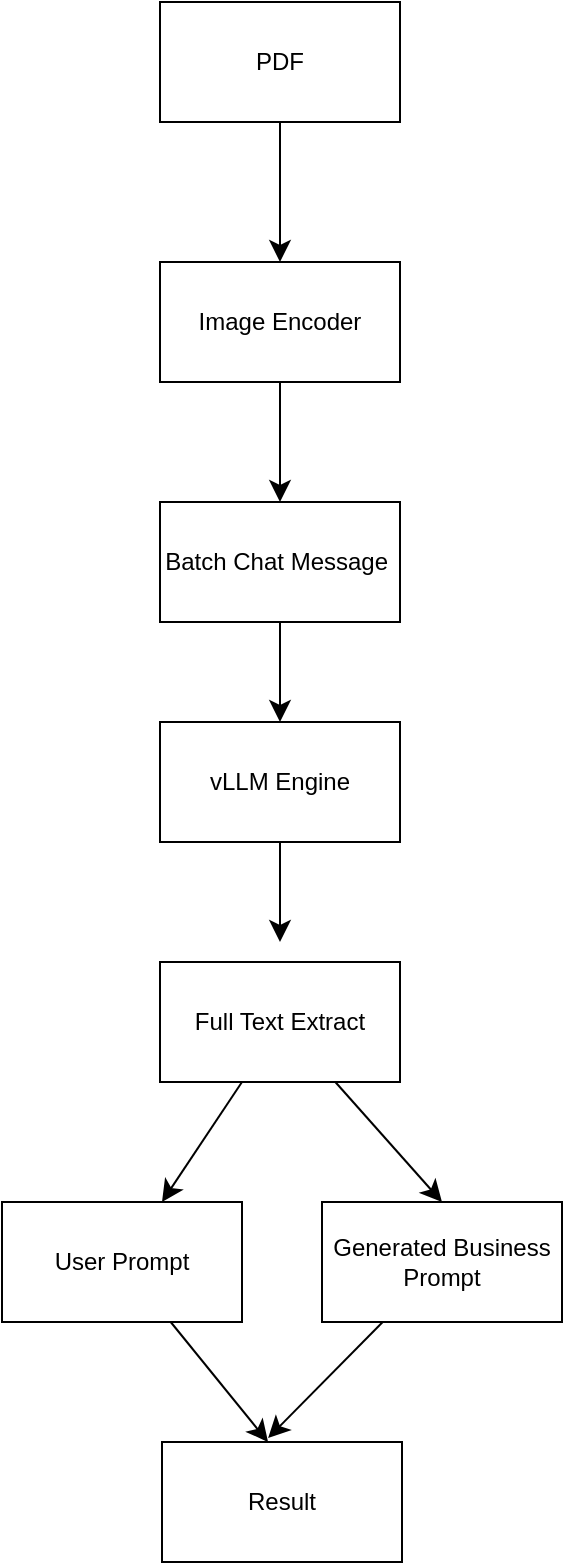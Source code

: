 <mxfile version="28.1.0">
  <diagram name="Page-1" id="OX5MYlCIoOLZ40Qz-oVl">
    <mxGraphModel dx="1595" dy="852" grid="1" gridSize="10" guides="1" tooltips="1" connect="1" arrows="1" fold="1" page="1" pageScale="1" pageWidth="850" pageHeight="1100" math="0" shadow="0">
      <root>
        <mxCell id="0" />
        <mxCell id="1" parent="0" />
        <mxCell id="jkUNU2e_WUJv8gy7y-Fi-9" style="edgeStyle=none;curved=1;rounded=0;orthogonalLoop=1;jettySize=auto;html=1;entryX=0.5;entryY=0;entryDx=0;entryDy=0;fontSize=12;startSize=8;endSize=8;" edge="1" parent="1" source="jkUNU2e_WUJv8gy7y-Fi-1" target="jkUNU2e_WUJv8gy7y-Fi-2">
          <mxGeometry relative="1" as="geometry" />
        </mxCell>
        <mxCell id="jkUNU2e_WUJv8gy7y-Fi-1" value="PDF" style="rounded=0;whiteSpace=wrap;html=1;" vertex="1" parent="1">
          <mxGeometry x="220" y="190" width="120" height="60" as="geometry" />
        </mxCell>
        <mxCell id="jkUNU2e_WUJv8gy7y-Fi-10" style="edgeStyle=none;curved=1;rounded=0;orthogonalLoop=1;jettySize=auto;html=1;entryX=0.5;entryY=0;entryDx=0;entryDy=0;fontSize=12;startSize=8;endSize=8;" edge="1" parent="1" source="jkUNU2e_WUJv8gy7y-Fi-2" target="jkUNU2e_WUJv8gy7y-Fi-3">
          <mxGeometry relative="1" as="geometry" />
        </mxCell>
        <mxCell id="jkUNU2e_WUJv8gy7y-Fi-2" value="Image Encoder" style="rounded=0;whiteSpace=wrap;html=1;" vertex="1" parent="1">
          <mxGeometry x="220" y="320" width="120" height="60" as="geometry" />
        </mxCell>
        <mxCell id="jkUNU2e_WUJv8gy7y-Fi-11" style="edgeStyle=none;curved=1;rounded=0;orthogonalLoop=1;jettySize=auto;html=1;entryX=0.5;entryY=0;entryDx=0;entryDy=0;fontSize=12;startSize=8;endSize=8;" edge="1" parent="1" source="jkUNU2e_WUJv8gy7y-Fi-3" target="jkUNU2e_WUJv8gy7y-Fi-4">
          <mxGeometry relative="1" as="geometry" />
        </mxCell>
        <mxCell id="jkUNU2e_WUJv8gy7y-Fi-3" value="Batch Chat Message&amp;nbsp;" style="rounded=0;whiteSpace=wrap;html=1;" vertex="1" parent="1">
          <mxGeometry x="220" y="440" width="120" height="60" as="geometry" />
        </mxCell>
        <mxCell id="jkUNU2e_WUJv8gy7y-Fi-12" style="edgeStyle=none;curved=1;rounded=0;orthogonalLoop=1;jettySize=auto;html=1;fontSize=12;startSize=8;endSize=8;" edge="1" parent="1" source="jkUNU2e_WUJv8gy7y-Fi-4">
          <mxGeometry relative="1" as="geometry">
            <mxPoint x="280" y="660" as="targetPoint" />
          </mxGeometry>
        </mxCell>
        <mxCell id="jkUNU2e_WUJv8gy7y-Fi-4" value="vLLM Engine" style="rounded=0;whiteSpace=wrap;html=1;" vertex="1" parent="1">
          <mxGeometry x="220" y="550" width="120" height="60" as="geometry" />
        </mxCell>
        <mxCell id="jkUNU2e_WUJv8gy7y-Fi-13" style="edgeStyle=none;curved=1;rounded=0;orthogonalLoop=1;jettySize=auto;html=1;fontSize=12;startSize=8;endSize=8;" edge="1" parent="1" target="jkUNU2e_WUJv8gy7y-Fi-6">
          <mxGeometry relative="1" as="geometry">
            <mxPoint x="261" y="730" as="sourcePoint" />
          </mxGeometry>
        </mxCell>
        <mxCell id="jkUNU2e_WUJv8gy7y-Fi-14" style="edgeStyle=none;curved=1;rounded=0;orthogonalLoop=1;jettySize=auto;html=1;entryX=0.5;entryY=0;entryDx=0;entryDy=0;fontSize=12;startSize=8;endSize=8;" edge="1" parent="1" target="jkUNU2e_WUJv8gy7y-Fi-7">
          <mxGeometry relative="1" as="geometry">
            <mxPoint x="307.667" y="730" as="sourcePoint" />
          </mxGeometry>
        </mxCell>
        <mxCell id="jkUNU2e_WUJv8gy7y-Fi-5" value="Full Text Extract" style="rounded=0;whiteSpace=wrap;html=1;" vertex="1" parent="1">
          <mxGeometry x="220" y="670" width="120" height="60" as="geometry" />
        </mxCell>
        <mxCell id="jkUNU2e_WUJv8gy7y-Fi-6" value="User Prompt" style="rounded=0;whiteSpace=wrap;html=1;" vertex="1" parent="1">
          <mxGeometry x="141" y="790" width="120" height="60" as="geometry" />
        </mxCell>
        <mxCell id="jkUNU2e_WUJv8gy7y-Fi-7" value="&lt;div&gt;Generated Business&lt;/div&gt;&lt;div&gt;Prompt&lt;/div&gt;" style="rounded=0;whiteSpace=wrap;html=1;" vertex="1" parent="1">
          <mxGeometry x="301" y="790" width="120" height="60" as="geometry" />
        </mxCell>
        <mxCell id="jkUNU2e_WUJv8gy7y-Fi-8" value="Result" style="rounded=0;whiteSpace=wrap;html=1;" vertex="1" parent="1">
          <mxGeometry x="221" y="910" width="120" height="60" as="geometry" />
        </mxCell>
        <mxCell id="jkUNU2e_WUJv8gy7y-Fi-15" style="edgeStyle=none;curved=1;rounded=0;orthogonalLoop=1;jettySize=auto;html=1;entryX=0.442;entryY=0;entryDx=0;entryDy=0;entryPerimeter=0;fontSize=12;startSize=8;endSize=8;" edge="1" parent="1" source="jkUNU2e_WUJv8gy7y-Fi-6" target="jkUNU2e_WUJv8gy7y-Fi-8">
          <mxGeometry relative="1" as="geometry" />
        </mxCell>
        <mxCell id="jkUNU2e_WUJv8gy7y-Fi-16" style="edgeStyle=none;curved=1;rounded=0;orthogonalLoop=1;jettySize=auto;html=1;entryX=0.442;entryY=-0.033;entryDx=0;entryDy=0;entryPerimeter=0;fontSize=12;startSize=8;endSize=8;" edge="1" parent="1" source="jkUNU2e_WUJv8gy7y-Fi-7" target="jkUNU2e_WUJv8gy7y-Fi-8">
          <mxGeometry relative="1" as="geometry" />
        </mxCell>
      </root>
    </mxGraphModel>
  </diagram>
</mxfile>
